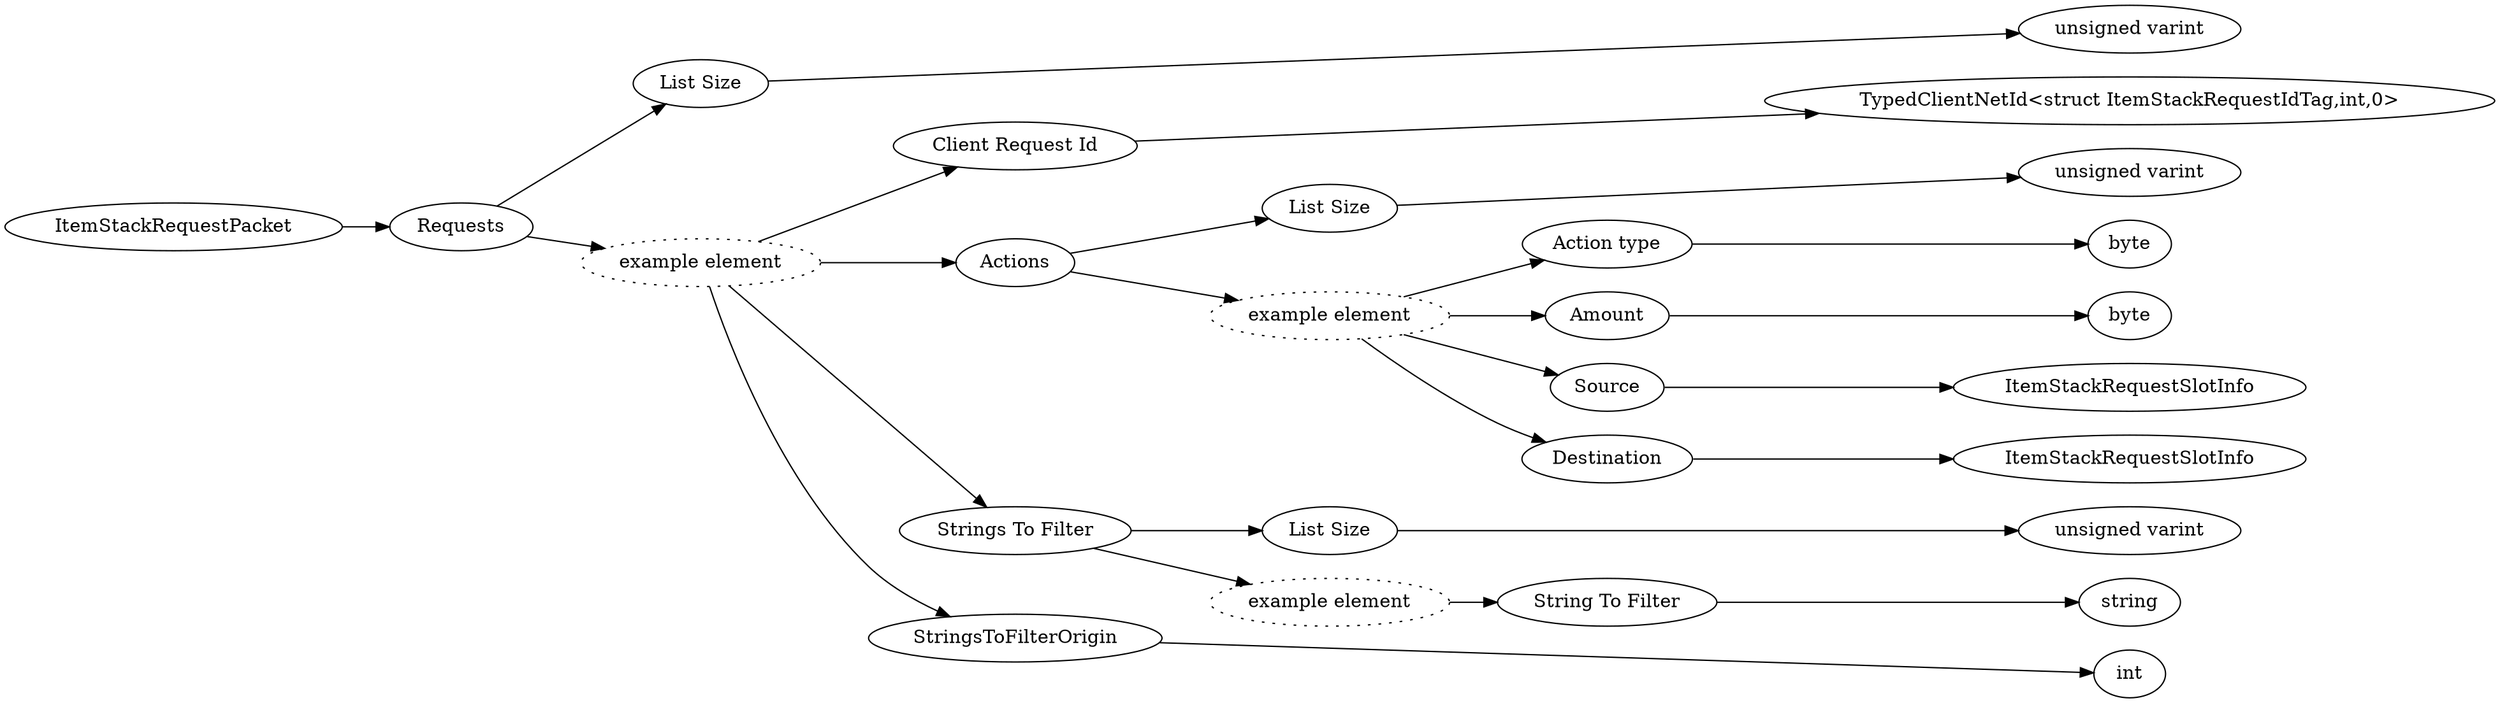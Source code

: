 digraph "ItemStackRequestPacket" {
rankdir = LR
0
0 -> 1
1 -> 2
2 -> 3
1 -> 4
4 -> 5
5 -> 6
4 -> 7
7 -> 8
8 -> 9
7 -> 10
10 -> 11
11 -> 12
10 -> 13
13 -> 14
10 -> 15
15 -> 16
10 -> 17
17 -> 18
4 -> 19
19 -> 20
20 -> 21
19 -> 22
22 -> 23
23 -> 24
4 -> 25
25 -> 26

0 [label="ItemStackRequestPacket",comment="name: \"ItemStackRequestPacket\", typeName: \"\", id: 0, branchId: 147, recurseId: -1, attributes: 0, notes: \"\""];
1 [label="Requests",comment="name: \"Requests\", typeName: \"\", id: 1, branchId: 0, recurseId: -1, attributes: 8, notes: \"\""];
2 [label="List Size",comment="name: \"List Size\", typeName: \"\", id: 2, branchId: 0, recurseId: -1, attributes: 0, notes: \"\""];
3 [label="unsigned varint",comment="name: \"unsigned varint\", typeName: \"\", id: 3, branchId: 0, recurseId: -1, attributes: 512, notes: \"\""];
4 [label="example element",style=dotted,comment="name: \"example element\", typeName: \"\", id: 4, branchId: 0, recurseId: -1, attributes: 16, notes: \"\""];
5 [label="Client Request Id",comment="name: \"Client Request Id\", typeName: \"TypedClientNetId<struct ItemStackRequestIdTag,int,0>\", id: 5, branchId: 0, recurseId: -1, attributes: 256, notes: \"\""];
6 [label="TypedClientNetId<struct ItemStackRequestIdTag,int,0>",comment="name: \"TypedClientNetId<struct ItemStackRequestIdTag,int,0>\", typeName: \"\", id: 6, branchId: 0, recurseId: -1, attributes: 512, notes: \"\""];
7 [label="Actions",comment="name: \"Actions\", typeName: \"\", id: 7, branchId: 0, recurseId: -1, attributes: 8, notes: \"There are a variety of possible actions each with their own schema; this (Take) is just one example. Refer to the Item Stack Net Manager documentation.\""];
8 [label="List Size",comment="name: \"List Size\", typeName: \"\", id: 8, branchId: 0, recurseId: -1, attributes: 0, notes: \"\""];
9 [label="unsigned varint",comment="name: \"unsigned varint\", typeName: \"\", id: 9, branchId: 0, recurseId: -1, attributes: 512, notes: \"\""];
10 [label="example element",style=dotted,comment="name: \"example element\", typeName: \"\", id: 10, branchId: 0, recurseId: -1, attributes: 16, notes: \"\""];
11 [label="Action type",comment="name: \"Action type\", typeName: \"\", id: 11, branchId: 0, recurseId: -1, attributes: 0, notes: \"\""];
12 [label="byte",comment="name: \"byte\", typeName: \"\", id: 12, branchId: 0, recurseId: -1, attributes: 512, notes: \"\""];
13 [label="Amount",comment="name: \"Amount\", typeName: \"\", id: 13, branchId: 0, recurseId: -1, attributes: 0, notes: \"\""];
14 [label="byte",comment="name: \"byte\", typeName: \"\", id: 14, branchId: 0, recurseId: -1, attributes: 512, notes: \"\""];
15 [label="Source",comment="name: \"Source\", typeName: \"ItemStackRequestSlotInfo\", id: 15, branchId: 0, recurseId: -1, attributes: 256, notes: \"\""];
16 [label="ItemStackRequestSlotInfo",comment="name: \"ItemStackRequestSlotInfo\", typeName: \"\", id: 16, branchId: 0, recurseId: -1, attributes: 512, notes: \"\""];
17 [label="Destination",comment="name: \"Destination\", typeName: \"ItemStackRequestSlotInfo\", id: 17, branchId: 0, recurseId: -1, attributes: 256, notes: \"\""];
18 [label="ItemStackRequestSlotInfo",comment="name: \"ItemStackRequestSlotInfo\", typeName: \"\", id: 18, branchId: 0, recurseId: -1, attributes: 512, notes: \"\""];
19 [label="Strings To Filter",comment="name: \"Strings To Filter\", typeName: \"\", id: 19, branchId: 0, recurseId: -1, attributes: 8, notes: \"Array of strings to submit to profanity filtering service\""];
20 [label="List Size",comment="name: \"List Size\", typeName: \"\", id: 20, branchId: 0, recurseId: -1, attributes: 0, notes: \"\""];
21 [label="unsigned varint",comment="name: \"unsigned varint\", typeName: \"\", id: 21, branchId: 0, recurseId: -1, attributes: 512, notes: \"\""];
22 [label="example element",style=dotted,comment="name: \"example element\", typeName: \"\", id: 22, branchId: 0, recurseId: -1, attributes: 16, notes: \"\""];
23 [label="String To Filter",comment="name: \"String To Filter\", typeName: \"\", id: 23, branchId: 0, recurseId: -1, attributes: 0, notes: \"Indivdiual string that needs checking\""];
24 [label="string",comment="name: \"string\", typeName: \"\", id: 24, branchId: 0, recurseId: -1, attributes: 512, notes: \"\""];
25 [label="StringsToFilterOrigin",comment="name: \"StringsToFilterOrigin\", typeName: \"\", id: 25, branchId: 0, recurseId: -1, attributes: 0, notes: \"\""];
26 [label="int",comment="name: \"int\", typeName: \"\", id: 26, branchId: 0, recurseId: -1, attributes: 512, notes: \"\""];
{ rank = max;3;6;9;12;14;16;18;21;24;26}

}
